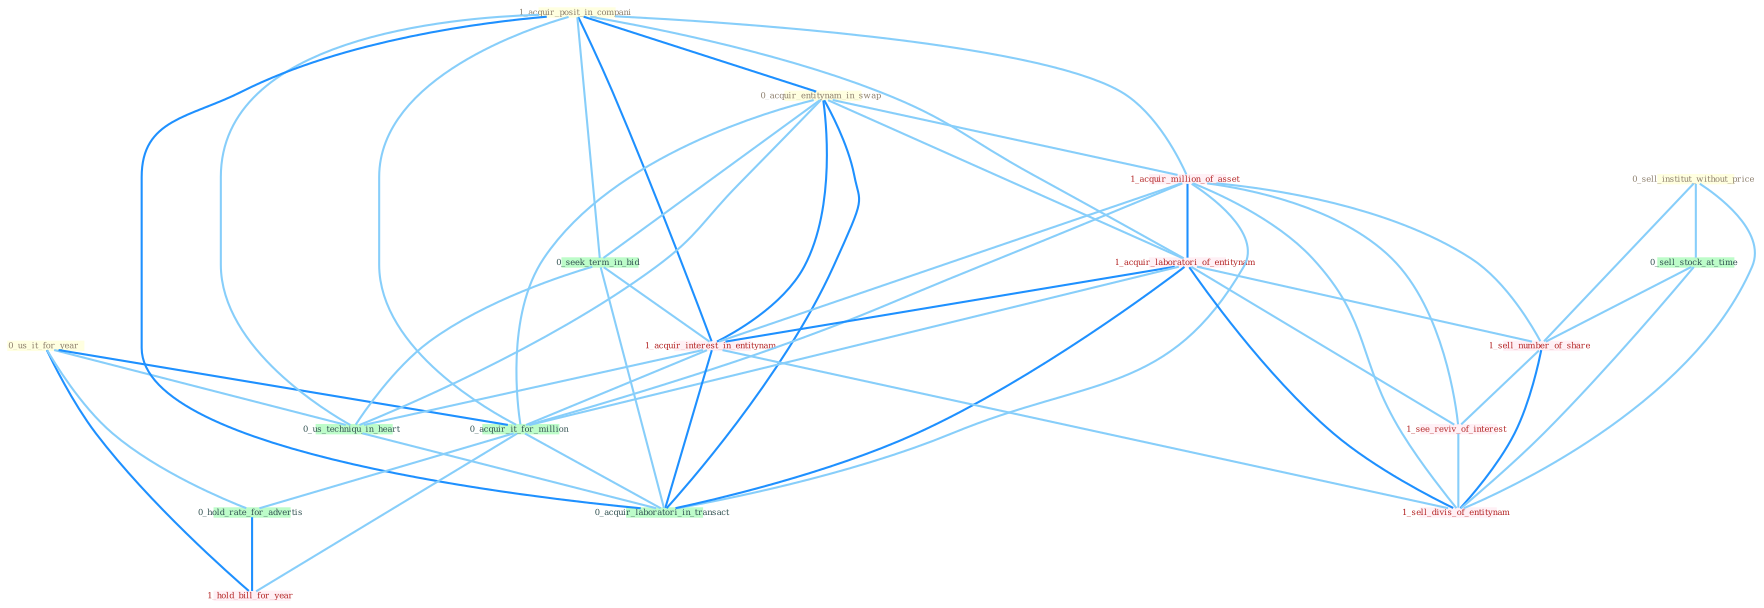 Graph G{ 
    node
    [shape=polygon,style=filled,width=.5,height=.06,color="#BDFCC9",fixedsize=true,fontsize=4,
    fontcolor="#2f4f4f"];
    {node
    [color="#ffffe0", fontcolor="#8b7d6b"] "0_us_it_for_year " "1_acquir_posit_in_compani " "0_acquir_entitynam_in_swap " "0_sell_institut_without_price "}
{node [color="#fff0f5", fontcolor="#b22222"] "1_acquir_million_of_asset " "1_acquir_laboratori_of_entitynam " "1_acquir_interest_in_entitynam " "1_sell_number_of_share " "1_see_reviv_of_interest " "1_hold_bill_for_year " "1_sell_divis_of_entitynam "}
edge [color="#B0E2FF"];

	"0_us_it_for_year " -- "0_us_techniqu_in_heart " [w="1", color="#87cefa" ];
	"0_us_it_for_year " -- "0_acquir_it_for_million " [w="2", color="#1e90ff" , len=0.8];
	"0_us_it_for_year " -- "0_hold_rate_for_advertis " [w="1", color="#87cefa" ];
	"0_us_it_for_year " -- "1_hold_bill_for_year " [w="2", color="#1e90ff" , len=0.8];
	"1_acquir_posit_in_compani " -- "0_acquir_entitynam_in_swap " [w="2", color="#1e90ff" , len=0.8];
	"1_acquir_posit_in_compani " -- "1_acquir_million_of_asset " [w="1", color="#87cefa" ];
	"1_acquir_posit_in_compani " -- "1_acquir_laboratori_of_entitynam " [w="1", color="#87cefa" ];
	"1_acquir_posit_in_compani " -- "0_seek_term_in_bid " [w="1", color="#87cefa" ];
	"1_acquir_posit_in_compani " -- "1_acquir_interest_in_entitynam " [w="2", color="#1e90ff" , len=0.8];
	"1_acquir_posit_in_compani " -- "0_us_techniqu_in_heart " [w="1", color="#87cefa" ];
	"1_acquir_posit_in_compani " -- "0_acquir_it_for_million " [w="1", color="#87cefa" ];
	"1_acquir_posit_in_compani " -- "0_acquir_laboratori_in_transact " [w="2", color="#1e90ff" , len=0.8];
	"0_acquir_entitynam_in_swap " -- "1_acquir_million_of_asset " [w="1", color="#87cefa" ];
	"0_acquir_entitynam_in_swap " -- "1_acquir_laboratori_of_entitynam " [w="1", color="#87cefa" ];
	"0_acquir_entitynam_in_swap " -- "0_seek_term_in_bid " [w="1", color="#87cefa" ];
	"0_acquir_entitynam_in_swap " -- "1_acquir_interest_in_entitynam " [w="2", color="#1e90ff" , len=0.8];
	"0_acquir_entitynam_in_swap " -- "0_us_techniqu_in_heart " [w="1", color="#87cefa" ];
	"0_acquir_entitynam_in_swap " -- "0_acquir_it_for_million " [w="1", color="#87cefa" ];
	"0_acquir_entitynam_in_swap " -- "0_acquir_laboratori_in_transact " [w="2", color="#1e90ff" , len=0.8];
	"0_sell_institut_without_price " -- "0_sell_stock_at_time " [w="1", color="#87cefa" ];
	"0_sell_institut_without_price " -- "1_sell_number_of_share " [w="1", color="#87cefa" ];
	"0_sell_institut_without_price " -- "1_sell_divis_of_entitynam " [w="1", color="#87cefa" ];
	"1_acquir_million_of_asset " -- "1_acquir_laboratori_of_entitynam " [w="2", color="#1e90ff" , len=0.8];
	"1_acquir_million_of_asset " -- "1_acquir_interest_in_entitynam " [w="1", color="#87cefa" ];
	"1_acquir_million_of_asset " -- "0_acquir_it_for_million " [w="1", color="#87cefa" ];
	"1_acquir_million_of_asset " -- "0_acquir_laboratori_in_transact " [w="1", color="#87cefa" ];
	"1_acquir_million_of_asset " -- "1_sell_number_of_share " [w="1", color="#87cefa" ];
	"1_acquir_million_of_asset " -- "1_see_reviv_of_interest " [w="1", color="#87cefa" ];
	"1_acquir_million_of_asset " -- "1_sell_divis_of_entitynam " [w="1", color="#87cefa" ];
	"1_acquir_laboratori_of_entitynam " -- "1_acquir_interest_in_entitynam " [w="2", color="#1e90ff" , len=0.8];
	"1_acquir_laboratori_of_entitynam " -- "0_acquir_it_for_million " [w="1", color="#87cefa" ];
	"1_acquir_laboratori_of_entitynam " -- "0_acquir_laboratori_in_transact " [w="2", color="#1e90ff" , len=0.8];
	"1_acquir_laboratori_of_entitynam " -- "1_sell_number_of_share " [w="1", color="#87cefa" ];
	"1_acquir_laboratori_of_entitynam " -- "1_see_reviv_of_interest " [w="1", color="#87cefa" ];
	"1_acquir_laboratori_of_entitynam " -- "1_sell_divis_of_entitynam " [w="2", color="#1e90ff" , len=0.8];
	"0_seek_term_in_bid " -- "1_acquir_interest_in_entitynam " [w="1", color="#87cefa" ];
	"0_seek_term_in_bid " -- "0_us_techniqu_in_heart " [w="1", color="#87cefa" ];
	"0_seek_term_in_bid " -- "0_acquir_laboratori_in_transact " [w="1", color="#87cefa" ];
	"1_acquir_interest_in_entitynam " -- "0_us_techniqu_in_heart " [w="1", color="#87cefa" ];
	"1_acquir_interest_in_entitynam " -- "0_acquir_it_for_million " [w="1", color="#87cefa" ];
	"1_acquir_interest_in_entitynam " -- "0_acquir_laboratori_in_transact " [w="2", color="#1e90ff" , len=0.8];
	"1_acquir_interest_in_entitynam " -- "1_sell_divis_of_entitynam " [w="1", color="#87cefa" ];
	"0_us_techniqu_in_heart " -- "0_acquir_laboratori_in_transact " [w="1", color="#87cefa" ];
	"0_acquir_it_for_million " -- "0_hold_rate_for_advertis " [w="1", color="#87cefa" ];
	"0_acquir_it_for_million " -- "0_acquir_laboratori_in_transact " [w="1", color="#87cefa" ];
	"0_acquir_it_for_million " -- "1_hold_bill_for_year " [w="1", color="#87cefa" ];
	"0_hold_rate_for_advertis " -- "1_hold_bill_for_year " [w="2", color="#1e90ff" , len=0.8];
	"0_sell_stock_at_time " -- "1_sell_number_of_share " [w="1", color="#87cefa" ];
	"0_sell_stock_at_time " -- "1_sell_divis_of_entitynam " [w="1", color="#87cefa" ];
	"1_sell_number_of_share " -- "1_see_reviv_of_interest " [w="1", color="#87cefa" ];
	"1_sell_number_of_share " -- "1_sell_divis_of_entitynam " [w="2", color="#1e90ff" , len=0.8];
	"1_see_reviv_of_interest " -- "1_sell_divis_of_entitynam " [w="1", color="#87cefa" ];
}